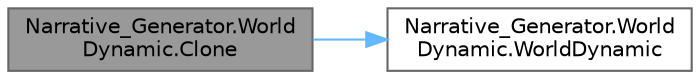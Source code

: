 digraph "Narrative_Generator.WorldDynamic.Clone"
{
 // LATEX_PDF_SIZE
  bgcolor="transparent";
  edge [fontname=Helvetica,fontsize=10,labelfontname=Helvetica,labelfontsize=10];
  node [fontname=Helvetica,fontsize=10,shape=box,height=0.2,width=0.4];
  rankdir="LR";
  Node1 [label="Narrative_Generator.World\lDynamic.Clone",height=0.2,width=0.4,color="gray40", fillcolor="grey60", style="filled", fontcolor="black",tooltip="Method for cloning an WorldDynamic instance."];
  Node1 -> Node2 [color="steelblue1",style="solid"];
  Node2 [label="Narrative_Generator.World\lDynamic.WorldDynamic",height=0.2,width=0.4,color="grey40", fillcolor="white", style="filled",URL="$class_narrative___generator_1_1_world_dynamic.html#af85b19236d5e9562df3f62550eca7176",tooltip="Constructor without parameters."];
}
